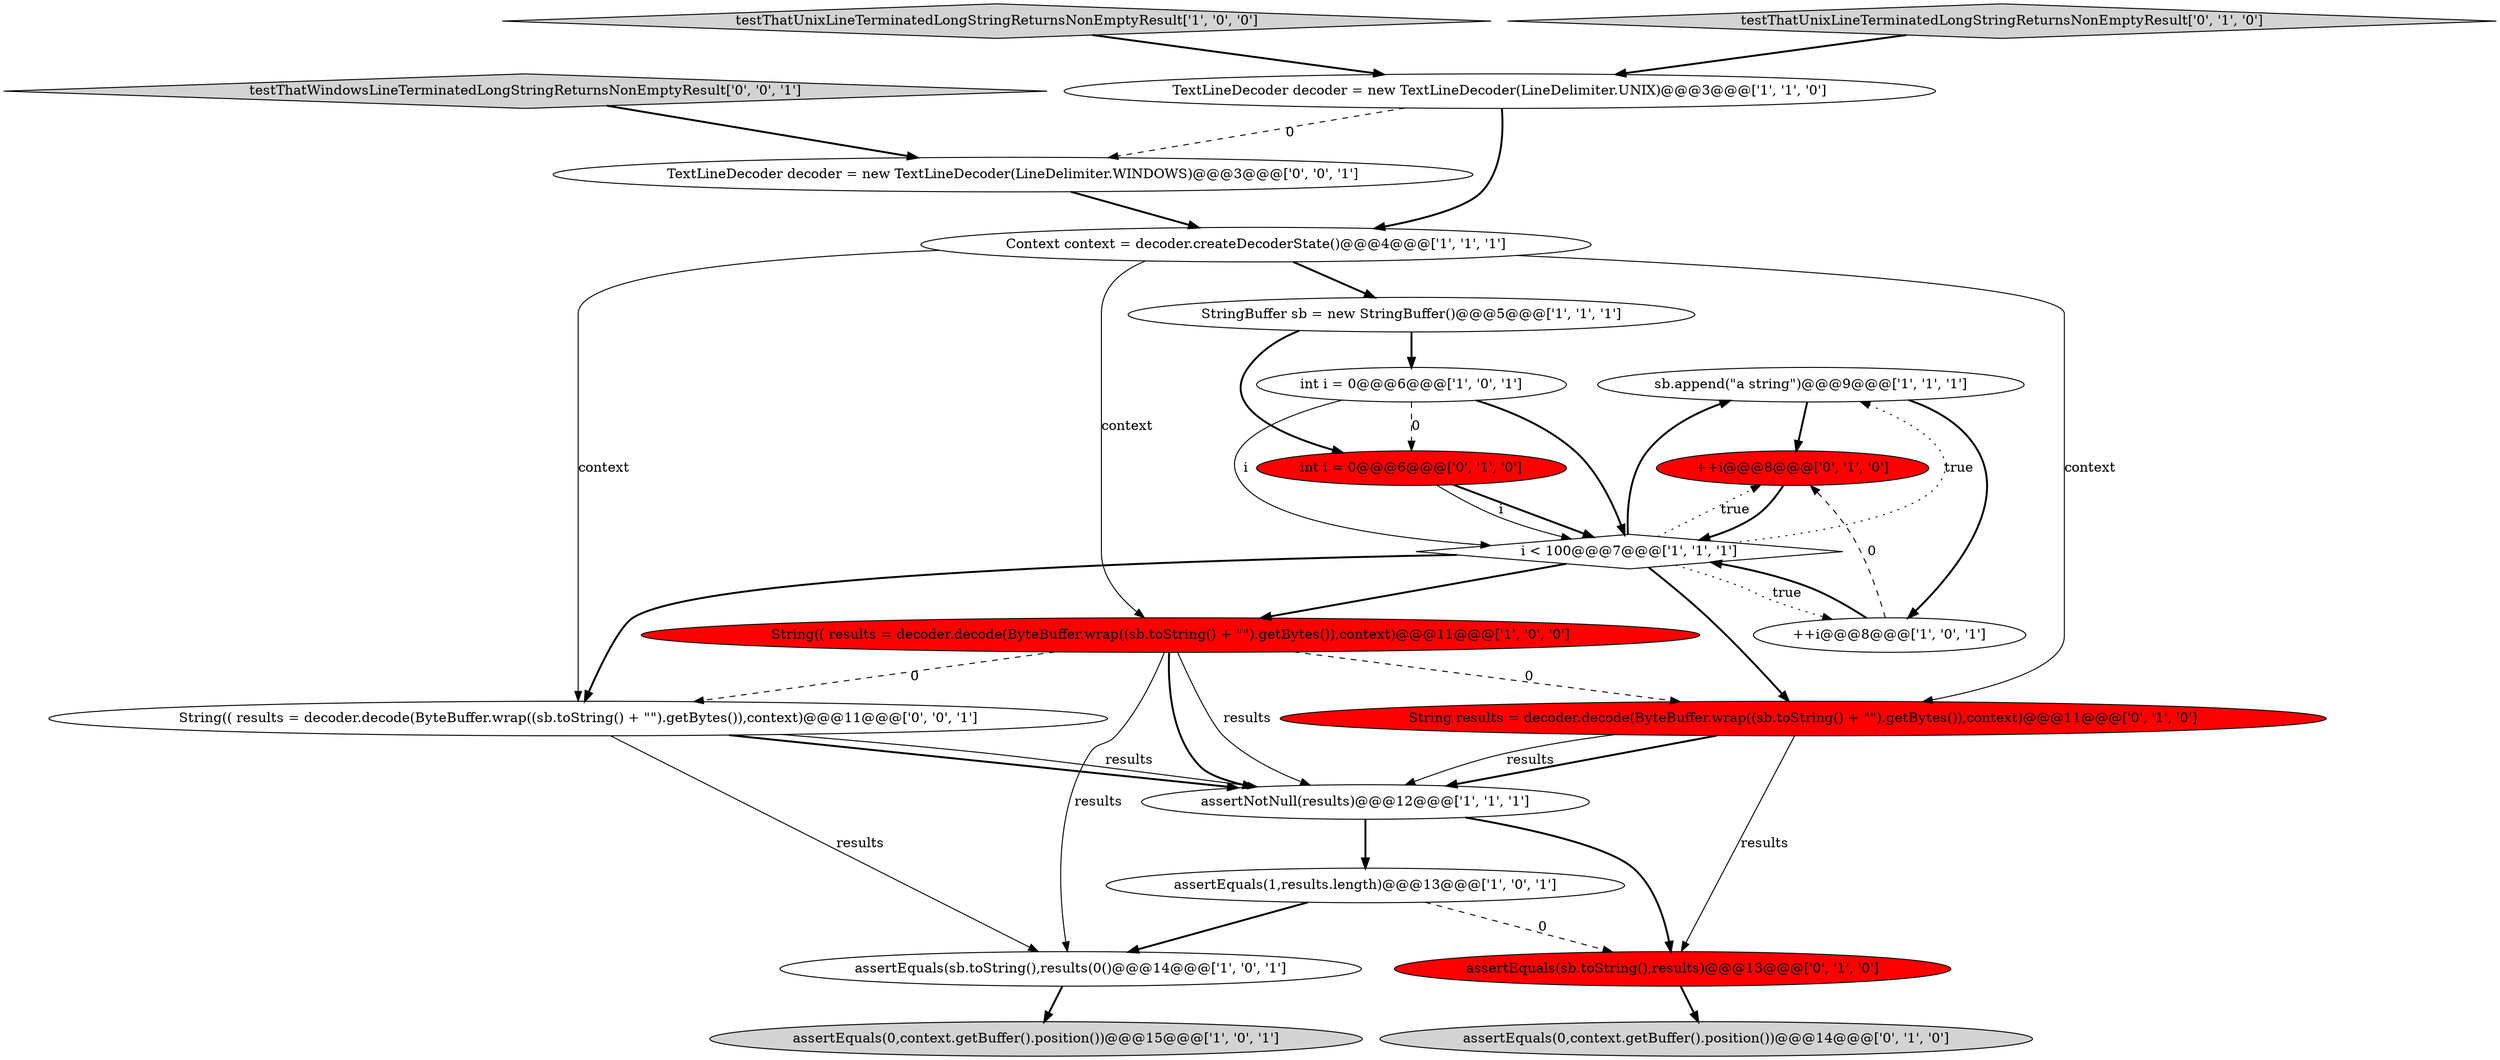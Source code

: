 digraph {
12 [style = filled, label = "sb.append(\"a string\")@@@9@@@['1', '1', '1']", fillcolor = white, shape = ellipse image = "AAA0AAABBB1BBB"];
10 [style = filled, label = "Context context = decoder.createDecoderState()@@@4@@@['1', '1', '1']", fillcolor = white, shape = ellipse image = "AAA0AAABBB1BBB"];
17 [style = filled, label = "assertEquals(sb.toString(),results)@@@13@@@['0', '1', '0']", fillcolor = red, shape = ellipse image = "AAA1AAABBB2BBB"];
7 [style = filled, label = "testThatUnixLineTerminatedLongStringReturnsNonEmptyResult['1', '0', '0']", fillcolor = lightgray, shape = diamond image = "AAA0AAABBB1BBB"];
8 [style = filled, label = "assertEquals(1,results.length)@@@13@@@['1', '0', '1']", fillcolor = white, shape = ellipse image = "AAA0AAABBB1BBB"];
18 [style = filled, label = "++i@@@8@@@['0', '1', '0']", fillcolor = red, shape = ellipse image = "AAA1AAABBB2BBB"];
21 [style = filled, label = "testThatWindowsLineTerminatedLongStringReturnsNonEmptyResult['0', '0', '1']", fillcolor = lightgray, shape = diamond image = "AAA0AAABBB3BBB"];
3 [style = filled, label = "assertEquals(sb.toString(),results(0()@@@14@@@['1', '0', '1']", fillcolor = white, shape = ellipse image = "AAA0AAABBB1BBB"];
9 [style = filled, label = "++i@@@8@@@['1', '0', '1']", fillcolor = white, shape = ellipse image = "AAA0AAABBB1BBB"];
6 [style = filled, label = "assertNotNull(results)@@@12@@@['1', '1', '1']", fillcolor = white, shape = ellipse image = "AAA0AAABBB1BBB"];
4 [style = filled, label = "StringBuffer sb = new StringBuffer()@@@5@@@['1', '1', '1']", fillcolor = white, shape = ellipse image = "AAA0AAABBB1BBB"];
13 [style = filled, label = "testThatUnixLineTerminatedLongStringReturnsNonEmptyResult['0', '1', '0']", fillcolor = lightgray, shape = diamond image = "AAA0AAABBB2BBB"];
20 [style = filled, label = "TextLineDecoder decoder = new TextLineDecoder(LineDelimiter.WINDOWS)@@@3@@@['0', '0', '1']", fillcolor = white, shape = ellipse image = "AAA0AAABBB3BBB"];
11 [style = filled, label = "TextLineDecoder decoder = new TextLineDecoder(LineDelimiter.UNIX)@@@3@@@['1', '1', '0']", fillcolor = white, shape = ellipse image = "AAA0AAABBB1BBB"];
2 [style = filled, label = "String(( results = decoder.decode(ByteBuffer.wrap((sb.toString() + \"\").getBytes()),context)@@@11@@@['1', '0', '0']", fillcolor = red, shape = ellipse image = "AAA1AAABBB1BBB"];
14 [style = filled, label = "int i = 0@@@6@@@['0', '1', '0']", fillcolor = red, shape = ellipse image = "AAA1AAABBB2BBB"];
5 [style = filled, label = "int i = 0@@@6@@@['1', '0', '1']", fillcolor = white, shape = ellipse image = "AAA0AAABBB1BBB"];
1 [style = filled, label = "assertEquals(0,context.getBuffer().position())@@@15@@@['1', '0', '1']", fillcolor = lightgray, shape = ellipse image = "AAA0AAABBB1BBB"];
16 [style = filled, label = "String results = decoder.decode(ByteBuffer.wrap((sb.toString() + \"\").getBytes()),context)@@@11@@@['0', '1', '0']", fillcolor = red, shape = ellipse image = "AAA1AAABBB2BBB"];
0 [style = filled, label = "i < 100@@@7@@@['1', '1', '1']", fillcolor = white, shape = diamond image = "AAA0AAABBB1BBB"];
15 [style = filled, label = "assertEquals(0,context.getBuffer().position())@@@14@@@['0', '1', '0']", fillcolor = lightgray, shape = ellipse image = "AAA0AAABBB2BBB"];
19 [style = filled, label = "String(( results = decoder.decode(ByteBuffer.wrap((sb.toString() + \"\").getBytes()),context)@@@11@@@['0', '0', '1']", fillcolor = white, shape = ellipse image = "AAA0AAABBB3BBB"];
6->17 [style = bold, label=""];
0->16 [style = bold, label=""];
0->12 [style = dotted, label="true"];
4->14 [style = bold, label=""];
7->11 [style = bold, label=""];
5->14 [style = dashed, label="0"];
11->20 [style = dashed, label="0"];
2->19 [style = dashed, label="0"];
9->0 [style = bold, label=""];
3->1 [style = bold, label=""];
0->18 [style = dotted, label="true"];
0->19 [style = bold, label=""];
2->6 [style = bold, label=""];
9->18 [style = dashed, label="0"];
16->6 [style = bold, label=""];
0->12 [style = bold, label=""];
0->2 [style = bold, label=""];
8->3 [style = bold, label=""];
10->16 [style = solid, label="context"];
2->3 [style = solid, label="results"];
12->9 [style = bold, label=""];
19->6 [style = bold, label=""];
13->11 [style = bold, label=""];
16->6 [style = solid, label="results"];
19->6 [style = solid, label="results"];
20->10 [style = bold, label=""];
21->20 [style = bold, label=""];
14->0 [style = bold, label=""];
5->0 [style = bold, label=""];
11->10 [style = bold, label=""];
2->6 [style = solid, label="results"];
2->16 [style = dashed, label="0"];
10->2 [style = solid, label="context"];
6->8 [style = bold, label=""];
10->19 [style = solid, label="context"];
12->18 [style = bold, label=""];
17->15 [style = bold, label=""];
19->3 [style = solid, label="results"];
10->4 [style = bold, label=""];
5->0 [style = solid, label="i"];
14->0 [style = solid, label="i"];
8->17 [style = dashed, label="0"];
0->9 [style = dotted, label="true"];
4->5 [style = bold, label=""];
18->0 [style = bold, label=""];
16->17 [style = solid, label="results"];
}
